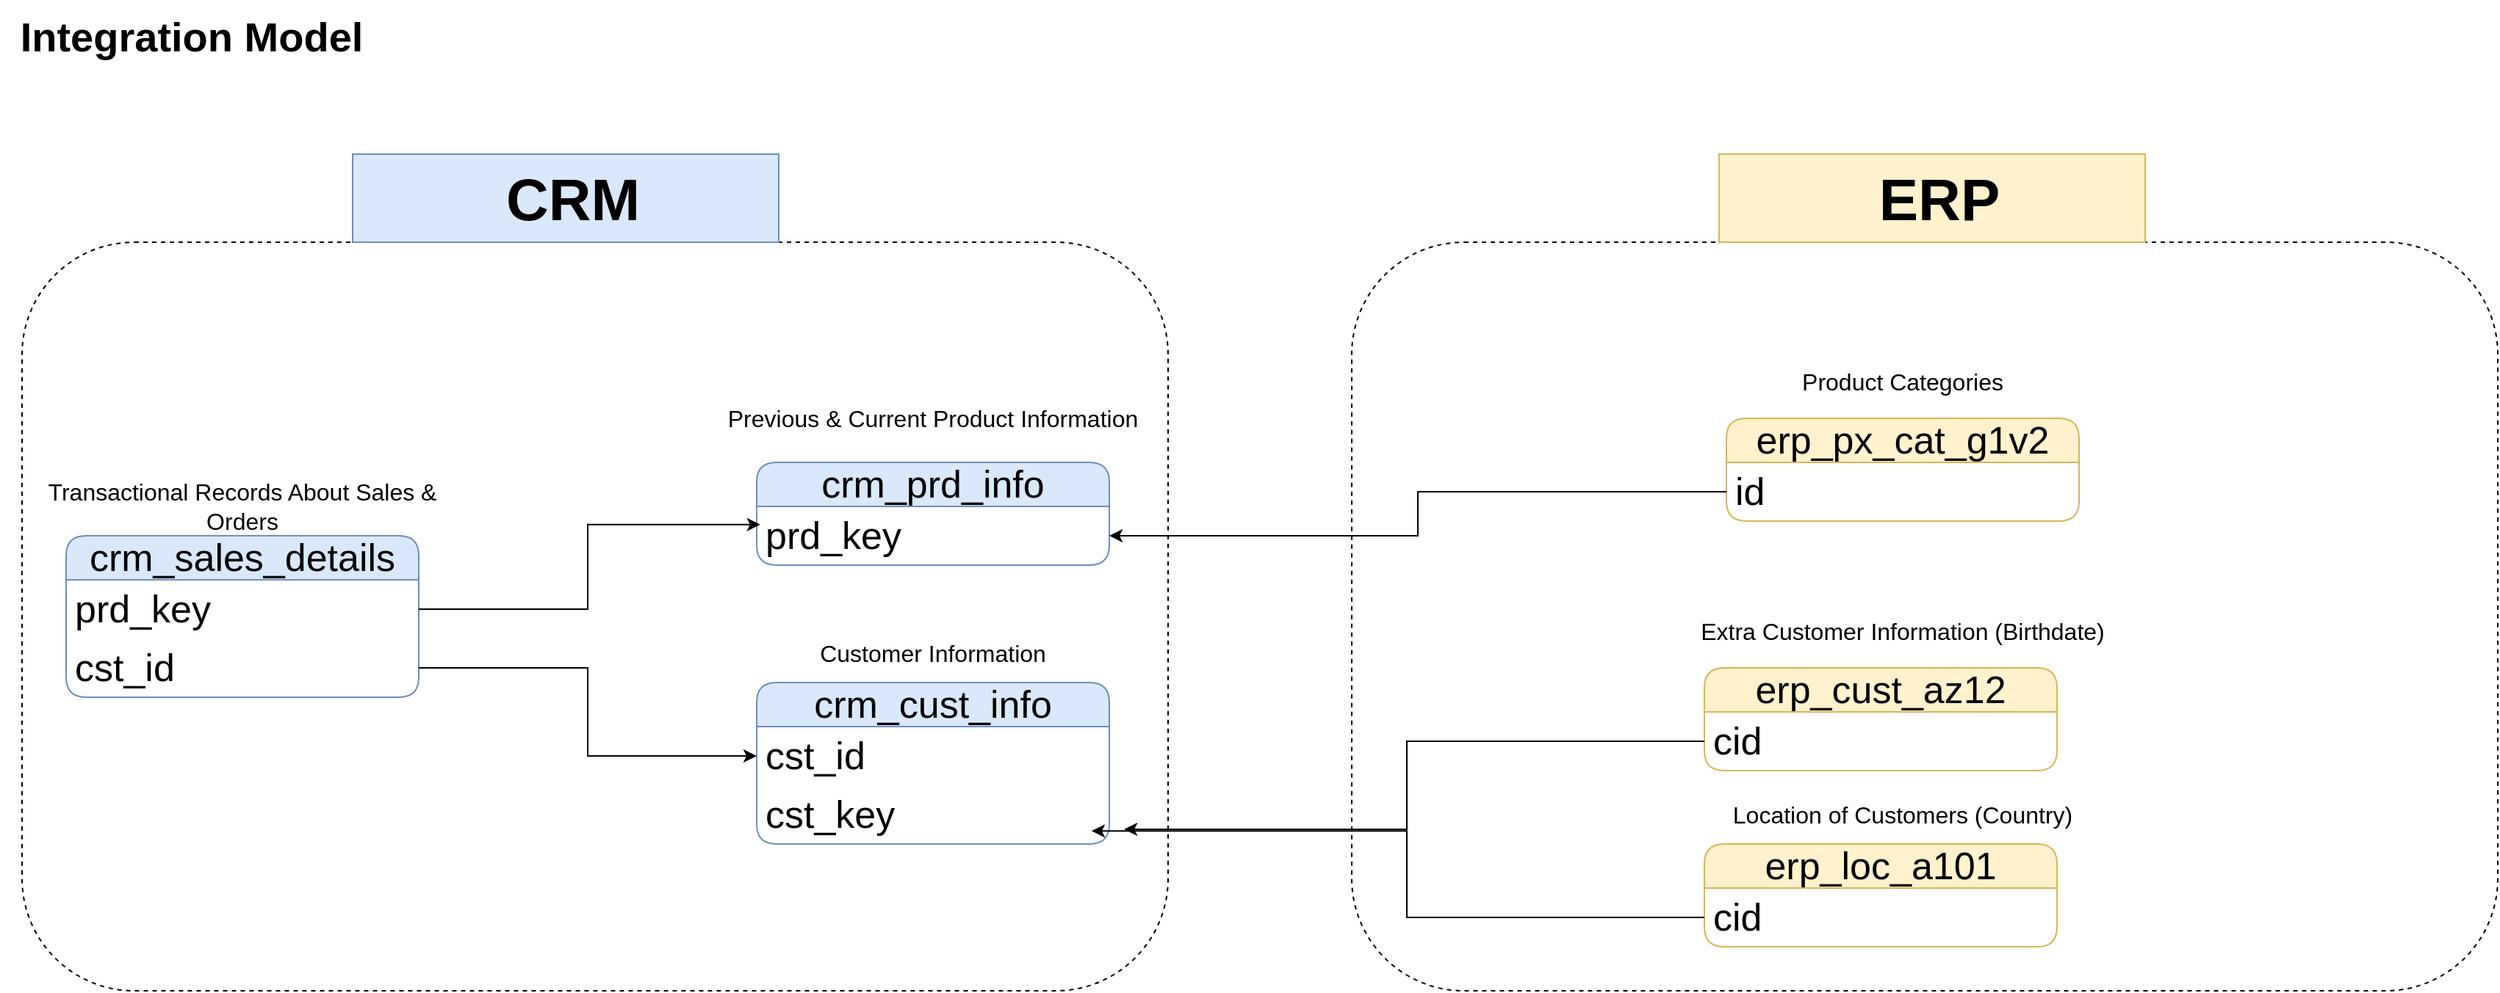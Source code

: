 <mxfile version="26.2.15">
  <diagram name="Page-1" id="zL9AyLv3tqFWvOaM4EUN">
    <mxGraphModel dx="1730" dy="1057" grid="1" gridSize="10" guides="1" tooltips="1" connect="1" arrows="1" fold="1" page="1" pageScale="1" pageWidth="1920" pageHeight="1200" math="0" shadow="0">
      <root>
        <mxCell id="0" />
        <mxCell id="1" parent="0" />
        <mxCell id="_z-7bHXSivQK3M6eyOZb-1" value="&lt;b&gt;&lt;font&gt;Integration Model&lt;/font&gt;&lt;/b&gt;" style="text;html=1;align=center;verticalAlign=middle;resizable=0;points=[];autosize=1;strokeColor=none;fillColor=none;fontSize=28;" parent="1" vertex="1">
          <mxGeometry x="45" y="55" width="260" height="50" as="geometry" />
        </mxCell>
        <mxCell id="_z-7bHXSivQK3M6eyOZb-2" value="crm_cust_info" style="swimlane;fontStyle=0;childLayout=stackLayout;horizontal=1;startSize=30;horizontalStack=0;resizeParent=1;resizeParentMax=0;resizeLast=0;collapsible=1;marginBottom=0;whiteSpace=wrap;html=1;rounded=1;fillColor=#dae8fc;strokeColor=#6c8ebf;fontSize=26;" parent="1" vertex="1">
          <mxGeometry x="560" y="520" width="240" height="110" as="geometry" />
        </mxCell>
        <mxCell id="_z-7bHXSivQK3M6eyOZb-3" value="cst_id" style="text;strokeColor=none;fillColor=none;align=left;verticalAlign=middle;spacingLeft=4;spacingRight=4;overflow=hidden;points=[[0,0.5],[1,0.5]];portConstraint=eastwest;rotatable=0;whiteSpace=wrap;html=1;fontSize=26;" parent="_z-7bHXSivQK3M6eyOZb-2" vertex="1">
          <mxGeometry y="30" width="240" height="40" as="geometry" />
        </mxCell>
        <mxCell id="_z-7bHXSivQK3M6eyOZb-28" value="cst_key" style="text;strokeColor=none;fillColor=none;align=left;verticalAlign=middle;spacingLeft=4;spacingRight=4;overflow=hidden;points=[[0,0.5],[1,0.5]];portConstraint=eastwest;rotatable=0;whiteSpace=wrap;html=1;fontSize=26;" parent="_z-7bHXSivQK3M6eyOZb-2" vertex="1">
          <mxGeometry y="70" width="240" height="40" as="geometry" />
        </mxCell>
        <mxCell id="_z-7bHXSivQK3M6eyOZb-6" value="Customer Information" style="text;html=1;align=center;verticalAlign=middle;whiteSpace=wrap;rounded=0;fontSize=16;" parent="1" vertex="1">
          <mxGeometry x="575" y="490" width="210" height="20" as="geometry" />
        </mxCell>
        <mxCell id="_z-7bHXSivQK3M6eyOZb-7" value="crm_prd_info" style="swimlane;fontStyle=0;childLayout=stackLayout;horizontal=1;startSize=30;horizontalStack=0;resizeParent=1;resizeParentMax=0;resizeLast=0;collapsible=1;marginBottom=0;whiteSpace=wrap;html=1;rounded=1;fillColor=#dae8fc;strokeColor=#6c8ebf;fontSize=26;" parent="1" vertex="1">
          <mxGeometry x="560" y="370" width="240" height="70" as="geometry" />
        </mxCell>
        <mxCell id="_z-7bHXSivQK3M6eyOZb-8" value="prd_key" style="text;strokeColor=none;fillColor=none;align=left;verticalAlign=middle;spacingLeft=4;spacingRight=4;overflow=hidden;points=[[0,0.5],[1,0.5]];portConstraint=eastwest;rotatable=0;whiteSpace=wrap;html=1;fontSize=26;" parent="_z-7bHXSivQK3M6eyOZb-7" vertex="1">
          <mxGeometry y="30" width="240" height="40" as="geometry" />
        </mxCell>
        <mxCell id="_z-7bHXSivQK3M6eyOZb-9" value="Previous &amp;amp; Current Product Information" style="text;html=1;align=center;verticalAlign=middle;whiteSpace=wrap;rounded=0;fontSize=16;" parent="1" vertex="1">
          <mxGeometry x="530" y="330" width="300" height="20" as="geometry" />
        </mxCell>
        <mxCell id="_z-7bHXSivQK3M6eyOZb-11" value="crm_sales_details" style="swimlane;fontStyle=0;childLayout=stackLayout;horizontal=1;startSize=30;horizontalStack=0;resizeParent=1;resizeParentMax=0;resizeLast=0;collapsible=1;marginBottom=0;whiteSpace=wrap;html=1;rounded=1;fillColor=#dae8fc;strokeColor=#6c8ebf;fontSize=26;" parent="1" vertex="1">
          <mxGeometry x="90" y="420" width="240" height="110" as="geometry" />
        </mxCell>
        <mxCell id="_z-7bHXSivQK3M6eyOZb-12" value="prd_key" style="text;strokeColor=none;fillColor=none;align=left;verticalAlign=middle;spacingLeft=4;spacingRight=4;overflow=hidden;points=[[0,0.5],[1,0.5]];portConstraint=eastwest;rotatable=0;whiteSpace=wrap;html=1;fontSize=26;" parent="_z-7bHXSivQK3M6eyOZb-11" vertex="1">
          <mxGeometry y="30" width="240" height="40" as="geometry" />
        </mxCell>
        <mxCell id="_z-7bHXSivQK3M6eyOZb-14" value="cst_id" style="text;strokeColor=none;fillColor=none;align=left;verticalAlign=middle;spacingLeft=4;spacingRight=4;overflow=hidden;points=[[0,0.5],[1,0.5]];portConstraint=eastwest;rotatable=0;whiteSpace=wrap;html=1;fontSize=26;" parent="_z-7bHXSivQK3M6eyOZb-11" vertex="1">
          <mxGeometry y="70" width="240" height="40" as="geometry" />
        </mxCell>
        <mxCell id="_z-7bHXSivQK3M6eyOZb-13" value="Transactional Records About Sales &amp;amp; Orders" style="text;html=1;align=center;verticalAlign=middle;whiteSpace=wrap;rounded=0;fontSize=16;" parent="1" vertex="1">
          <mxGeometry x="60" y="390" width="300" height="20" as="geometry" />
        </mxCell>
        <mxCell id="_z-7bHXSivQK3M6eyOZb-19" style="edgeStyle=orthogonalEdgeStyle;rounded=0;orthogonalLoop=1;jettySize=auto;html=1;entryX=0;entryY=0.5;entryDx=0;entryDy=0;" parent="1" source="_z-7bHXSivQK3M6eyOZb-14" target="_z-7bHXSivQK3M6eyOZb-3" edge="1">
          <mxGeometry relative="1" as="geometry" />
        </mxCell>
        <mxCell id="_z-7bHXSivQK3M6eyOZb-21" style="edgeStyle=orthogonalEdgeStyle;rounded=0;orthogonalLoop=1;jettySize=auto;html=1;entryX=0.01;entryY=0.31;entryDx=0;entryDy=0;entryPerimeter=0;" parent="1" source="_z-7bHXSivQK3M6eyOZb-12" target="_z-7bHXSivQK3M6eyOZb-8" edge="1">
          <mxGeometry relative="1" as="geometry" />
        </mxCell>
        <mxCell id="_z-7bHXSivQK3M6eyOZb-22" value="erp_cust_az12" style="swimlane;fontStyle=0;childLayout=stackLayout;horizontal=1;startSize=30;horizontalStack=0;resizeParent=1;resizeParentMax=0;resizeLast=0;collapsible=1;marginBottom=0;whiteSpace=wrap;html=1;rounded=1;fillColor=#fff2cc;strokeColor=#d6b656;fontSize=26;" parent="1" vertex="1">
          <mxGeometry x="1205" y="510" width="240" height="70" as="geometry" />
        </mxCell>
        <mxCell id="_z-7bHXSivQK3M6eyOZb-23" value="cid" style="text;strokeColor=none;fillColor=none;align=left;verticalAlign=middle;spacingLeft=4;spacingRight=4;overflow=hidden;points=[[0,0.5],[1,0.5]];portConstraint=eastwest;rotatable=0;whiteSpace=wrap;html=1;fontSize=26;" parent="_z-7bHXSivQK3M6eyOZb-22" vertex="1">
          <mxGeometry y="30" width="240" height="40" as="geometry" />
        </mxCell>
        <mxCell id="_z-7bHXSivQK3M6eyOZb-29" value="Extra Customer Information (Birthdate)" style="text;html=1;align=center;verticalAlign=middle;whiteSpace=wrap;rounded=0;fontSize=16;" parent="1" vertex="1">
          <mxGeometry x="1185" y="475" width="310" height="20" as="geometry" />
        </mxCell>
        <mxCell id="_z-7bHXSivQK3M6eyOZb-30" style="edgeStyle=orthogonalEdgeStyle;rounded=0;orthogonalLoop=1;jettySize=auto;html=1;entryX=1.042;entryY=0.75;entryDx=0;entryDy=0;entryPerimeter=0;" parent="1" source="_z-7bHXSivQK3M6eyOZb-23" target="_z-7bHXSivQK3M6eyOZb-28" edge="1">
          <mxGeometry relative="1" as="geometry" />
        </mxCell>
        <mxCell id="_z-7bHXSivQK3M6eyOZb-31" value="erp_loc_a101" style="swimlane;fontStyle=0;childLayout=stackLayout;horizontal=1;startSize=30;horizontalStack=0;resizeParent=1;resizeParentMax=0;resizeLast=0;collapsible=1;marginBottom=0;whiteSpace=wrap;html=1;rounded=1;fillColor=#fff2cc;strokeColor=#d6b656;fontSize=26;" parent="1" vertex="1">
          <mxGeometry x="1205" y="630" width="240" height="70" as="geometry" />
        </mxCell>
        <mxCell id="_z-7bHXSivQK3M6eyOZb-32" value="cid" style="text;strokeColor=none;fillColor=none;align=left;verticalAlign=middle;spacingLeft=4;spacingRight=4;overflow=hidden;points=[[0,0.5],[1,0.5]];portConstraint=eastwest;rotatable=0;whiteSpace=wrap;html=1;fontSize=26;" parent="_z-7bHXSivQK3M6eyOZb-31" vertex="1">
          <mxGeometry y="30" width="240" height="40" as="geometry" />
        </mxCell>
        <mxCell id="_z-7bHXSivQK3M6eyOZb-33" style="edgeStyle=orthogonalEdgeStyle;rounded=0;orthogonalLoop=1;jettySize=auto;html=1;entryX=0.95;entryY=0.778;entryDx=0;entryDy=0;entryPerimeter=0;" parent="1" source="_z-7bHXSivQK3M6eyOZb-32" target="_z-7bHXSivQK3M6eyOZb-28" edge="1">
          <mxGeometry relative="1" as="geometry" />
        </mxCell>
        <mxCell id="_z-7bHXSivQK3M6eyOZb-34" value="Location of Customers (Country)" style="text;html=1;align=center;verticalAlign=middle;whiteSpace=wrap;rounded=0;fontSize=16;" parent="1" vertex="1">
          <mxGeometry x="1185" y="600" width="310" height="20" as="geometry" />
        </mxCell>
        <mxCell id="_z-7bHXSivQK3M6eyOZb-35" value="erp_px_cat_g1v2" style="swimlane;fontStyle=0;childLayout=stackLayout;horizontal=1;startSize=30;horizontalStack=0;resizeParent=1;resizeParentMax=0;resizeLast=0;collapsible=1;marginBottom=0;whiteSpace=wrap;html=1;rounded=1;fillColor=#fff2cc;strokeColor=#d6b656;fontSize=26;" parent="1" vertex="1">
          <mxGeometry x="1220" y="340" width="240" height="70" as="geometry" />
        </mxCell>
        <mxCell id="_z-7bHXSivQK3M6eyOZb-36" value="id" style="text;strokeColor=none;fillColor=none;align=left;verticalAlign=middle;spacingLeft=4;spacingRight=4;overflow=hidden;points=[[0,0.5],[1,0.5]];portConstraint=eastwest;rotatable=0;whiteSpace=wrap;html=1;fontSize=26;" parent="_z-7bHXSivQK3M6eyOZb-35" vertex="1">
          <mxGeometry y="30" width="240" height="40" as="geometry" />
        </mxCell>
        <mxCell id="_z-7bHXSivQK3M6eyOZb-37" value="Product Categories" style="text;html=1;align=center;verticalAlign=middle;whiteSpace=wrap;rounded=0;fontSize=16;" parent="1" vertex="1">
          <mxGeometry x="1185" y="305" width="310" height="20" as="geometry" />
        </mxCell>
        <mxCell id="_z-7bHXSivQK3M6eyOZb-38" style="edgeStyle=orthogonalEdgeStyle;rounded=0;orthogonalLoop=1;jettySize=auto;html=1;entryX=1;entryY=0.5;entryDx=0;entryDy=0;" parent="1" source="_z-7bHXSivQK3M6eyOZb-36" target="_z-7bHXSivQK3M6eyOZb-8" edge="1">
          <mxGeometry relative="1" as="geometry" />
        </mxCell>
        <mxCell id="_z-7bHXSivQK3M6eyOZb-39" value="" style="rounded=1;whiteSpace=wrap;html=1;fillColor=none;dashed=1;" parent="1" vertex="1">
          <mxGeometry x="60" y="220" width="780" height="510" as="geometry" />
        </mxCell>
        <mxCell id="_z-7bHXSivQK3M6eyOZb-43" value="" style="rounded=1;whiteSpace=wrap;html=1;fillColor=none;dashed=1;" parent="1" vertex="1">
          <mxGeometry x="965" y="220" width="780" height="510" as="geometry" />
        </mxCell>
        <mxCell id="_z-7bHXSivQK3M6eyOZb-45" value="" style="rounded=1;whiteSpace=wrap;html=1;fillColor=#fff2cc;strokeColor=#d6b656;arcSize=0;" parent="1" vertex="1">
          <mxGeometry x="1215" y="160" width="290" height="60" as="geometry" />
        </mxCell>
        <mxCell id="_z-7bHXSivQK3M6eyOZb-46" value="ERP" style="text;html=1;align=center;verticalAlign=middle;whiteSpace=wrap;rounded=1;fontSize=40;fontStyle=1;fillColor=none;strokeColor=none;" parent="1" vertex="1">
          <mxGeometry x="1335" y="175" width="60" height="30" as="geometry" />
        </mxCell>
        <mxCell id="_z-7bHXSivQK3M6eyOZb-48" value="" style="rounded=1;whiteSpace=wrap;html=1;fillColor=#dae8fc;strokeColor=#6c8ebf;arcSize=0;" parent="1" vertex="1">
          <mxGeometry x="285" y="160" width="290" height="60" as="geometry" />
        </mxCell>
        <mxCell id="_z-7bHXSivQK3M6eyOZb-49" value="CRM" style="text;html=1;align=center;verticalAlign=middle;whiteSpace=wrap;rounded=1;fontSize=40;fontStyle=1;fillColor=#dae8fc;strokeColor=none;" parent="1" vertex="1">
          <mxGeometry x="405" y="175" width="60" height="30" as="geometry" />
        </mxCell>
      </root>
    </mxGraphModel>
  </diagram>
</mxfile>
